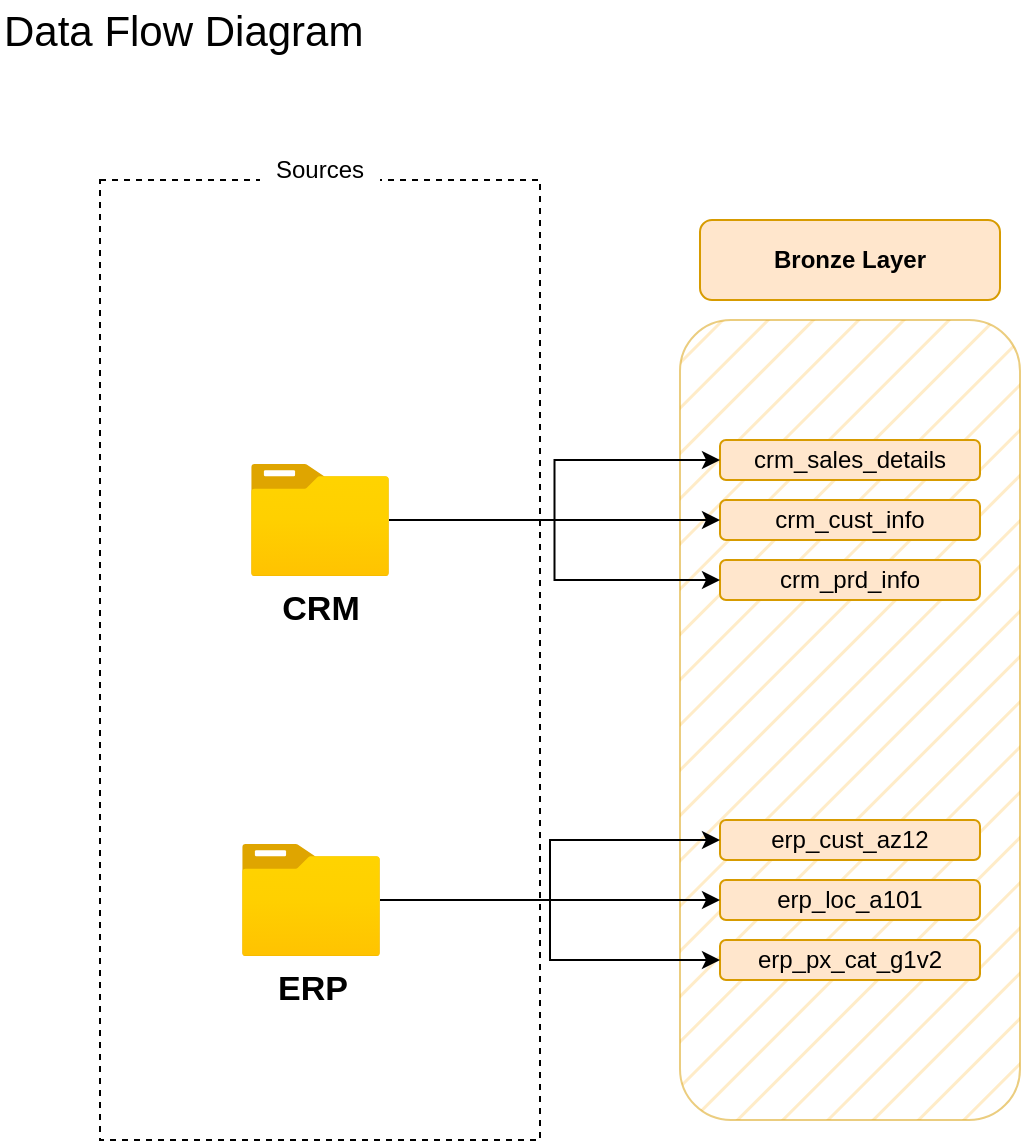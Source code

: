 <mxfile version="27.0.5">
  <diagram name="Page-1" id="MKKMC2KWoHS-UdlM4VSX">
    <mxGraphModel dx="2528" dy="2089" grid="1" gridSize="10" guides="1" tooltips="1" connect="1" arrows="1" fold="1" page="1" pageScale="1" pageWidth="850" pageHeight="1100" math="0" shadow="0">
      <root>
        <mxCell id="0" />
        <mxCell id="1" parent="0" />
        <mxCell id="1QMPEMNF7hNtBa0dagyX-1" value="&lt;font style=&quot;font-size: 21px;&quot;&gt;Data Flow Diagram&lt;/font&gt;" style="text;html=1;align=left;verticalAlign=middle;whiteSpace=wrap;rounded=0;" vertex="1" parent="1">
          <mxGeometry x="-790" y="-1060" width="200" height="30" as="geometry" />
        </mxCell>
        <mxCell id="1QMPEMNF7hNtBa0dagyX-3" value="" style="rounded=0;whiteSpace=wrap;html=1;fillColor=none;dashed=1;perimeterSpacing=0;strokeWidth=1;" vertex="1" parent="1">
          <mxGeometry x="-740" y="-970" width="220" height="480" as="geometry" />
        </mxCell>
        <mxCell id="1QMPEMNF7hNtBa0dagyX-4" value="Sources" style="text;html=1;align=center;verticalAlign=middle;whiteSpace=wrap;rounded=0;fillColor=default;" vertex="1" parent="1">
          <mxGeometry x="-660" y="-990" width="60" height="30" as="geometry" />
        </mxCell>
        <mxCell id="1QMPEMNF7hNtBa0dagyX-7" value="" style="rounded=1;whiteSpace=wrap;html=1;fillColor=#FFDA92;strokeColor=#d79b00;fillStyle=hatch;opacity=50;" vertex="1" parent="1">
          <mxGeometry x="-450" y="-900" width="170" height="400" as="geometry" />
        </mxCell>
        <mxCell id="1QMPEMNF7hNtBa0dagyX-9" value="Bronze Layer" style="rounded=1;whiteSpace=wrap;html=1;fontStyle=1;fillColor=#ffe6cc;strokeColor=#d79b00;" vertex="1" parent="1">
          <mxGeometry x="-440" y="-950" width="150" height="40" as="geometry" />
        </mxCell>
        <mxCell id="1QMPEMNF7hNtBa0dagyX-10" value="crm_sales_details" style="rounded=1;whiteSpace=wrap;html=1;fillColor=#ffe6cc;strokeColor=#d79b00;" vertex="1" parent="1">
          <mxGeometry x="-430" y="-840" width="130" height="20" as="geometry" />
        </mxCell>
        <mxCell id="1QMPEMNF7hNtBa0dagyX-11" value="crm_cust_info" style="rounded=1;whiteSpace=wrap;html=1;fillColor=#ffe6cc;strokeColor=#d79b00;" vertex="1" parent="1">
          <mxGeometry x="-430" y="-810" width="130" height="20" as="geometry" />
        </mxCell>
        <mxCell id="1QMPEMNF7hNtBa0dagyX-12" value="crm_prd_info" style="rounded=1;whiteSpace=wrap;html=1;fillColor=#ffe6cc;strokeColor=#d79b00;" vertex="1" parent="1">
          <mxGeometry x="-430" y="-780" width="130" height="20" as="geometry" />
        </mxCell>
        <mxCell id="1QMPEMNF7hNtBa0dagyX-13" value="erp_cust_az12" style="rounded=1;whiteSpace=wrap;html=1;fillColor=#ffe6cc;strokeColor=#d79b00;" vertex="1" parent="1">
          <mxGeometry x="-430" y="-650" width="130" height="20" as="geometry" />
        </mxCell>
        <mxCell id="1QMPEMNF7hNtBa0dagyX-14" value="erp_loc_a101" style="rounded=1;whiteSpace=wrap;html=1;fillColor=#ffe6cc;strokeColor=#d79b00;" vertex="1" parent="1">
          <mxGeometry x="-430" y="-620" width="130" height="20" as="geometry" />
        </mxCell>
        <mxCell id="1QMPEMNF7hNtBa0dagyX-15" value="erp_px_cat_g1v2" style="rounded=1;whiteSpace=wrap;html=1;fillColor=#ffe6cc;strokeColor=#d79b00;" vertex="1" parent="1">
          <mxGeometry x="-430" y="-590" width="130" height="20" as="geometry" />
        </mxCell>
        <mxCell id="1QMPEMNF7hNtBa0dagyX-19" style="edgeStyle=orthogonalEdgeStyle;rounded=0;orthogonalLoop=1;jettySize=auto;html=1;entryX=0;entryY=0.5;entryDx=0;entryDy=0;" edge="1" parent="1" source="1QMPEMNF7hNtBa0dagyX-16" target="1QMPEMNF7hNtBa0dagyX-10">
          <mxGeometry relative="1" as="geometry" />
        </mxCell>
        <mxCell id="1QMPEMNF7hNtBa0dagyX-20" style="edgeStyle=orthogonalEdgeStyle;rounded=0;orthogonalLoop=1;jettySize=auto;html=1;entryX=0;entryY=0.5;entryDx=0;entryDy=0;" edge="1" parent="1" source="1QMPEMNF7hNtBa0dagyX-16" target="1QMPEMNF7hNtBa0dagyX-11">
          <mxGeometry relative="1" as="geometry" />
        </mxCell>
        <mxCell id="1QMPEMNF7hNtBa0dagyX-21" style="edgeStyle=orthogonalEdgeStyle;rounded=0;orthogonalLoop=1;jettySize=auto;html=1;entryX=0;entryY=0.5;entryDx=0;entryDy=0;" edge="1" parent="1" source="1QMPEMNF7hNtBa0dagyX-16" target="1QMPEMNF7hNtBa0dagyX-12">
          <mxGeometry relative="1" as="geometry" />
        </mxCell>
        <mxCell id="1QMPEMNF7hNtBa0dagyX-16" value="&lt;b&gt;&lt;font style=&quot;font-size: 17px;&quot;&gt;CRM&lt;/font&gt;&lt;/b&gt;" style="image;aspect=fixed;html=1;points=[];align=center;fontSize=12;image=img/lib/azure2/general/Folder_Blank.svg;" vertex="1" parent="1">
          <mxGeometry x="-664.5" y="-828" width="69" height="56.0" as="geometry" />
        </mxCell>
        <mxCell id="1QMPEMNF7hNtBa0dagyX-22" style="edgeStyle=orthogonalEdgeStyle;rounded=0;orthogonalLoop=1;jettySize=auto;html=1;" edge="1" parent="1" source="1QMPEMNF7hNtBa0dagyX-17" target="1QMPEMNF7hNtBa0dagyX-13">
          <mxGeometry relative="1" as="geometry" />
        </mxCell>
        <mxCell id="1QMPEMNF7hNtBa0dagyX-23" style="edgeStyle=orthogonalEdgeStyle;rounded=0;orthogonalLoop=1;jettySize=auto;html=1;" edge="1" parent="1" source="1QMPEMNF7hNtBa0dagyX-17" target="1QMPEMNF7hNtBa0dagyX-14">
          <mxGeometry relative="1" as="geometry" />
        </mxCell>
        <mxCell id="1QMPEMNF7hNtBa0dagyX-24" style="edgeStyle=orthogonalEdgeStyle;rounded=0;orthogonalLoop=1;jettySize=auto;html=1;" edge="1" parent="1" source="1QMPEMNF7hNtBa0dagyX-17" target="1QMPEMNF7hNtBa0dagyX-15">
          <mxGeometry relative="1" as="geometry" />
        </mxCell>
        <mxCell id="1QMPEMNF7hNtBa0dagyX-17" value="&lt;span style=&quot;font-size: 17px;&quot;&gt;&lt;b&gt;ERP&lt;/b&gt;&lt;/span&gt;" style="image;aspect=fixed;html=1;points=[];align=center;fontSize=12;image=img/lib/azure2/general/Folder_Blank.svg;" vertex="1" parent="1">
          <mxGeometry x="-669" y="-638" width="69" height="56.0" as="geometry" />
        </mxCell>
      </root>
    </mxGraphModel>
  </diagram>
</mxfile>
